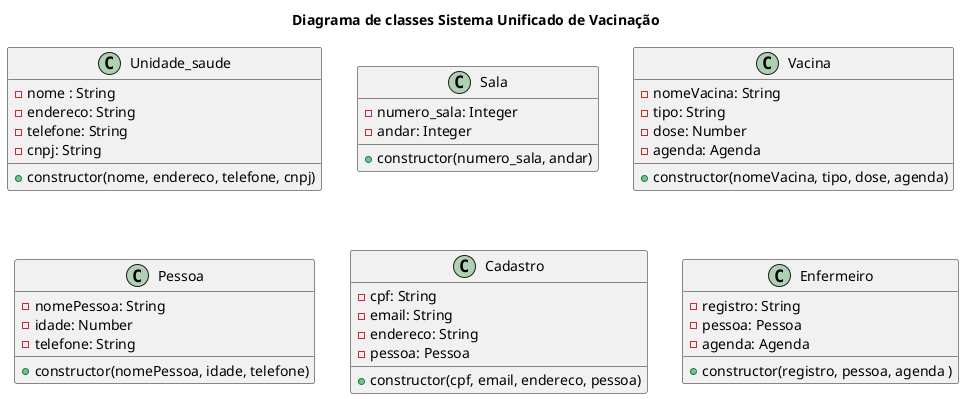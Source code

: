 @startuml

title Diagrama de classes Sistema Unificado de Vacinação

class Unidade_saude{
    - nome : String
    - endereco: String
    - telefone: String
    - cnpj: String
    + constructor(nome, endereco, telefone, cnpj)
}

class Sala{
    - numero_sala: Integer
    - andar: Integer
    + constructor(numero_sala, andar)
}


Class Vacina{
    - nomeVacina: String
    - tipo: String
    - dose: Number
    - agenda: Agenda
    + constructor(nomeVacina, tipo, dose, agenda)
}

class Pessoa{
    - nomePessoa: String
    - idade: Number
    - telefone: String
    + constructor(nomePessoa, idade, telefone)
}

class Cadastro {
    - cpf: String
    - email: String
    - endereco: String
    - pessoa: Pessoa
    + constructor(cpf, email, endereco, pessoa)
}

class Enfermeiro {
    - registro: String
    - pessoa: Pessoa
    - agenda: Agenda
    + constructor(registro, pessoa, agenda )
}



@enduml
